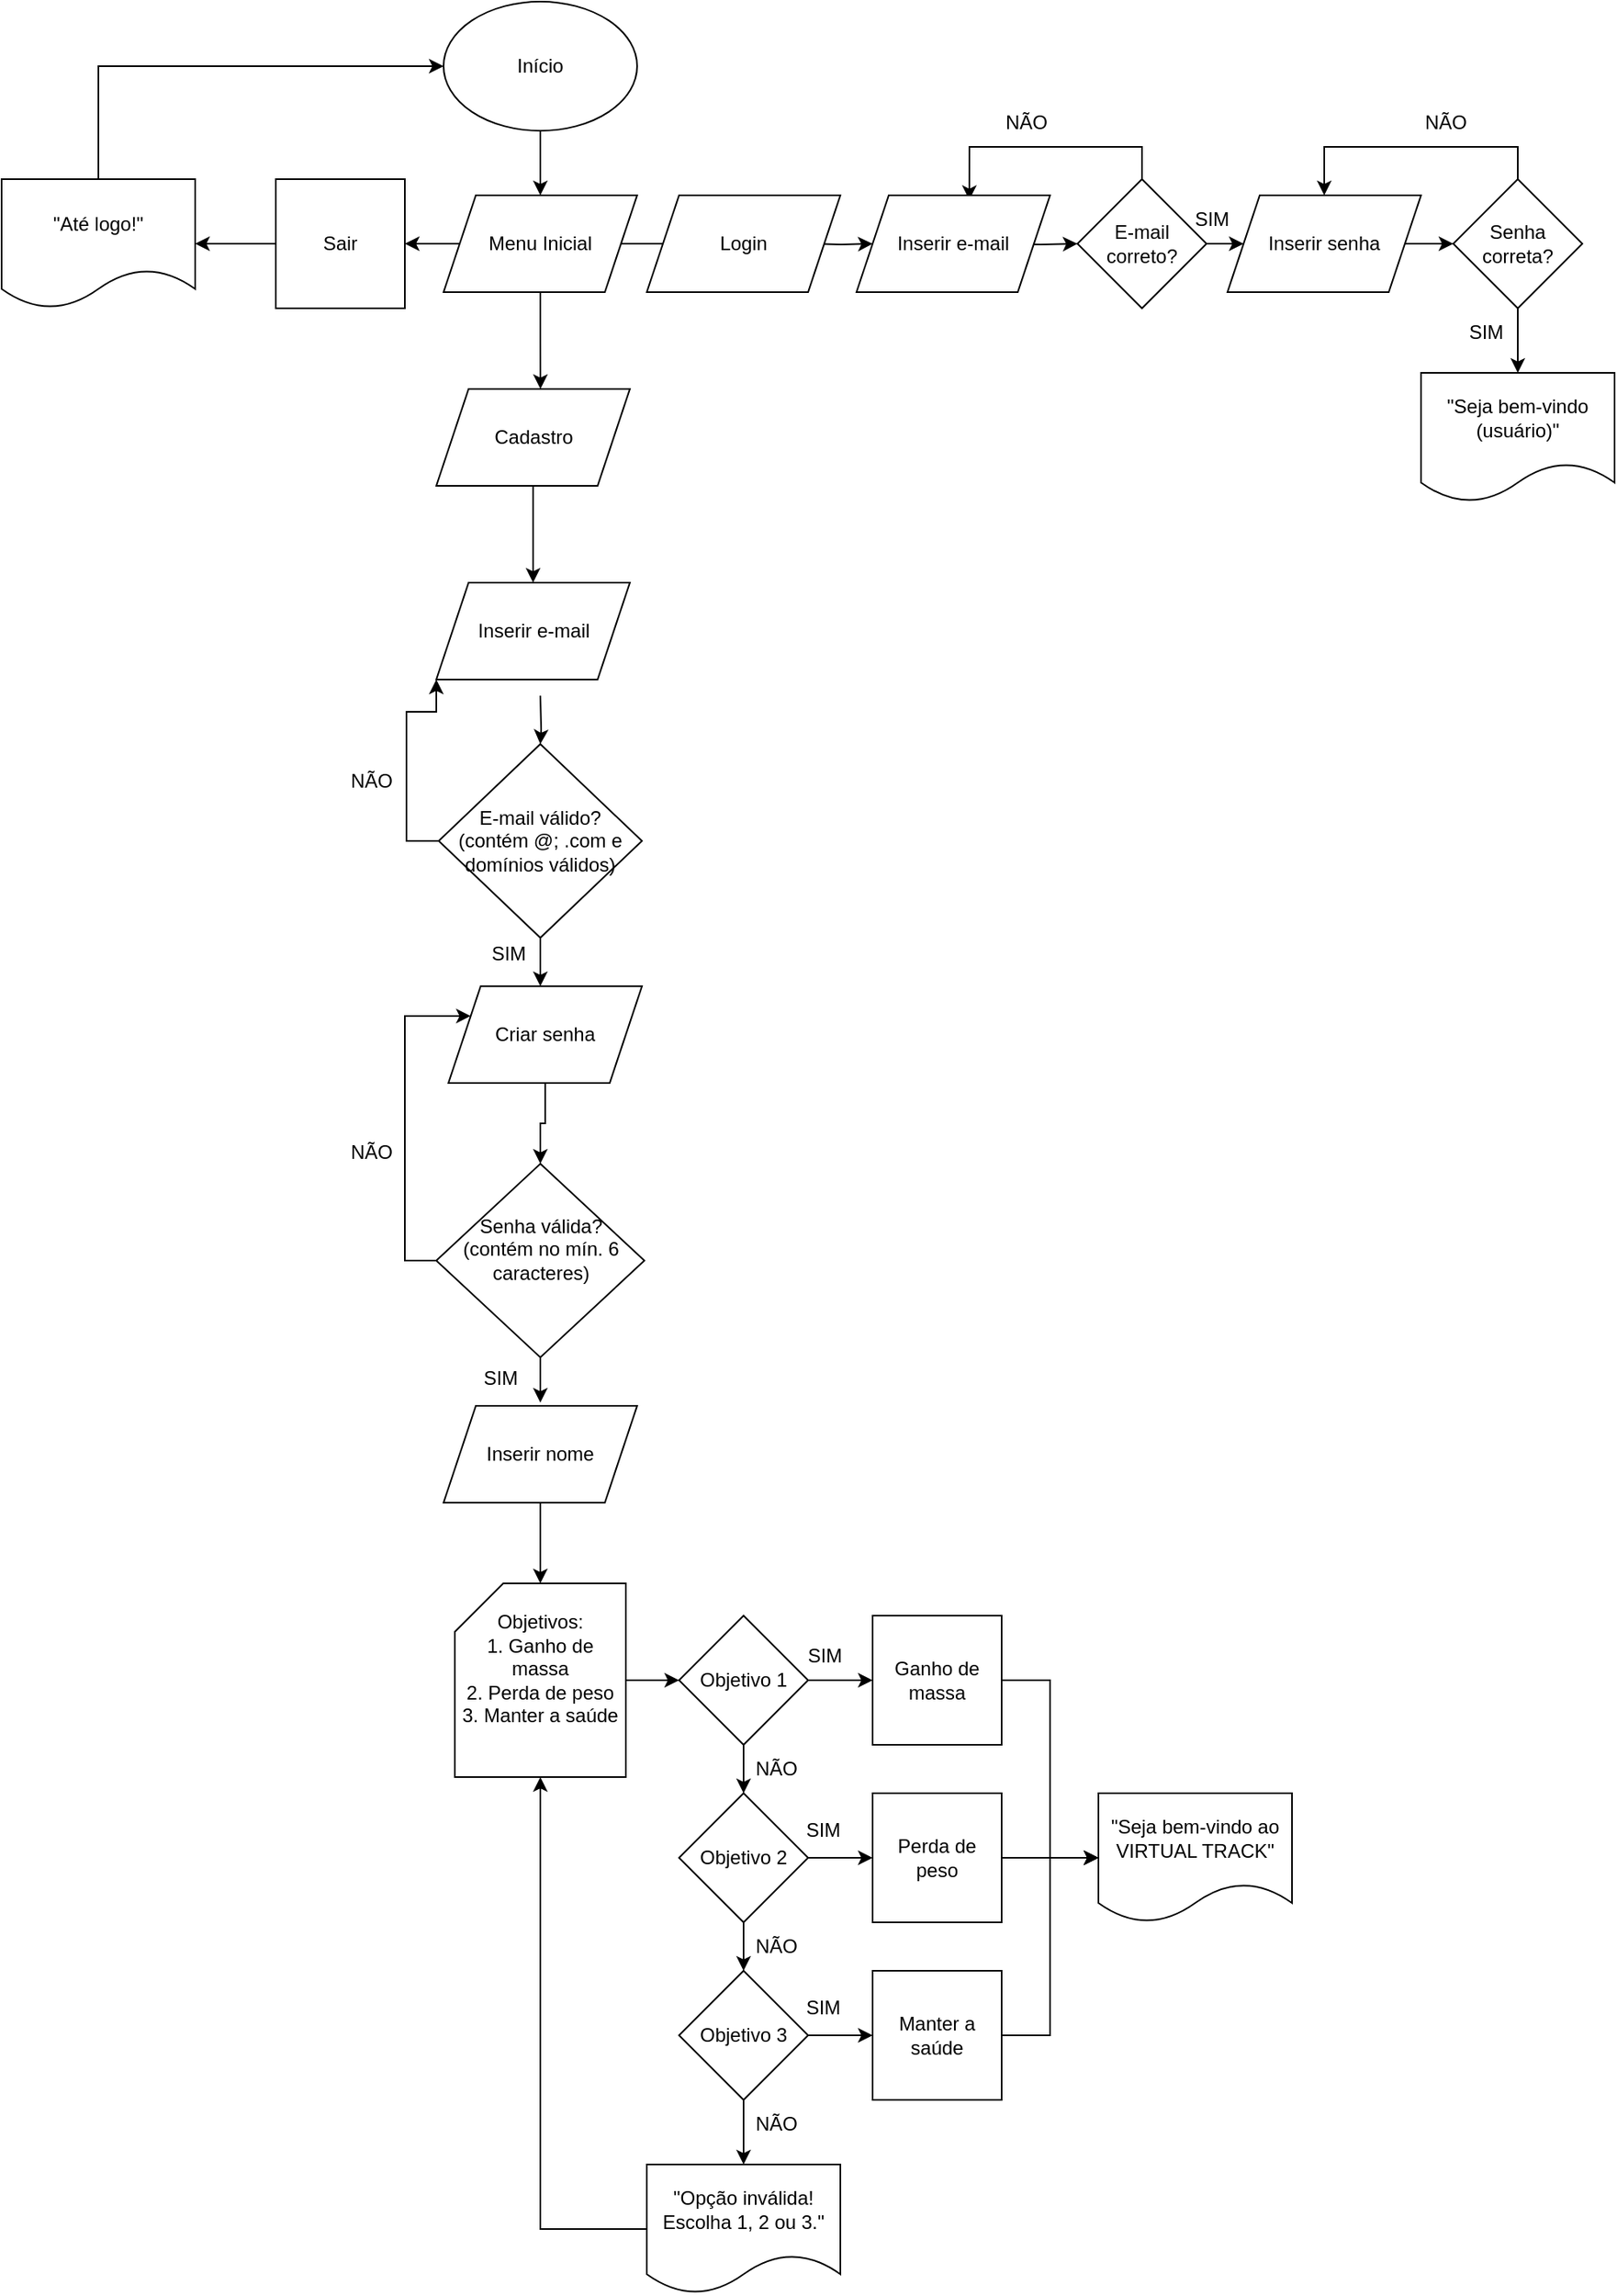 <mxfile version="27.0.9" pages="2">
  <diagram name="Página-1" id="LVhILlnUdbP5k9uxBJHD">
    <mxGraphModel dx="891" dy="481" grid="1" gridSize="10" guides="1" tooltips="1" connect="1" arrows="1" fold="1" page="1" pageScale="1" pageWidth="827" pageHeight="1169" math="0" shadow="0">
      <root>
        <mxCell id="0" />
        <mxCell id="1" parent="0" />
        <mxCell id="JUSt6HRjNY80XSynjB2e-3" style="edgeStyle=orthogonalEdgeStyle;rounded=0;orthogonalLoop=1;jettySize=auto;html=1;exitX=0.5;exitY=1;exitDx=0;exitDy=0;entryX=0.5;entryY=0;entryDx=0;entryDy=0;" edge="1" parent="1" source="JUSt6HRjNY80XSynjB2e-1" target="xmzGWUUlZVUDiBrCxDL5-1">
          <mxGeometry relative="1" as="geometry">
            <mxPoint x="414" y="110" as="targetPoint" />
            <Array as="points" />
          </mxGeometry>
        </mxCell>
        <mxCell id="JUSt6HRjNY80XSynjB2e-1" value="Início" style="ellipse;whiteSpace=wrap;html=1;" vertex="1" parent="1">
          <mxGeometry x="354" y="10" width="120" height="80" as="geometry" />
        </mxCell>
        <mxCell id="JUSt6HRjNY80XSynjB2e-4" style="edgeStyle=orthogonalEdgeStyle;rounded=0;orthogonalLoop=1;jettySize=auto;html=1;exitX=0;exitY=0.5;exitDx=0;exitDy=0;" edge="1" parent="1">
          <mxGeometry relative="1" as="geometry">
            <mxPoint x="330" y="160" as="targetPoint" />
            <mxPoint x="374" y="160" as="sourcePoint" />
          </mxGeometry>
        </mxCell>
        <mxCell id="JUSt6HRjNY80XSynjB2e-10" style="edgeStyle=orthogonalEdgeStyle;rounded=0;orthogonalLoop=1;jettySize=auto;html=1;exitX=0.5;exitY=1;exitDx=0;exitDy=0;entryX=0.538;entryY=0;entryDx=0;entryDy=0;entryPerimeter=0;" edge="1" parent="1" source="xmzGWUUlZVUDiBrCxDL5-1" target="xmzGWUUlZVUDiBrCxDL5-9">
          <mxGeometry relative="1" as="geometry">
            <mxPoint x="414" y="200" as="sourcePoint" />
            <mxPoint x="414" y="240" as="targetPoint" />
            <Array as="points" />
          </mxGeometry>
        </mxCell>
        <mxCell id="JUSt6HRjNY80XSynjB2e-12" style="edgeStyle=orthogonalEdgeStyle;rounded=0;orthogonalLoop=1;jettySize=auto;html=1;exitX=1;exitY=0.5;exitDx=0;exitDy=0;" edge="1" parent="1">
          <mxGeometry relative="1" as="geometry">
            <mxPoint x="500" y="160" as="targetPoint" />
            <mxPoint x="454" y="160" as="sourcePoint" />
          </mxGeometry>
        </mxCell>
        <mxCell id="JUSt6HRjNY80XSynjB2e-7" value="" style="edgeStyle=orthogonalEdgeStyle;rounded=0;orthogonalLoop=1;jettySize=auto;html=1;" edge="1" parent="1" source="JUSt6HRjNY80XSynjB2e-5" target="JUSt6HRjNY80XSynjB2e-6">
          <mxGeometry relative="1" as="geometry" />
        </mxCell>
        <mxCell id="JUSt6HRjNY80XSynjB2e-5" value="Sair" style="whiteSpace=wrap;html=1;aspect=fixed;" vertex="1" parent="1">
          <mxGeometry x="250" y="120" width="80" height="80" as="geometry" />
        </mxCell>
        <mxCell id="JUSt6HRjNY80XSynjB2e-8" style="edgeStyle=orthogonalEdgeStyle;rounded=0;orthogonalLoop=1;jettySize=auto;html=1;exitX=0.5;exitY=0;exitDx=0;exitDy=0;entryX=0;entryY=0.5;entryDx=0;entryDy=0;" edge="1" parent="1" source="JUSt6HRjNY80XSynjB2e-6" target="JUSt6HRjNY80XSynjB2e-1">
          <mxGeometry relative="1" as="geometry" />
        </mxCell>
        <mxCell id="JUSt6HRjNY80XSynjB2e-6" value="&quot;Até logo!&quot;" style="shape=document;whiteSpace=wrap;html=1;boundedLbl=1;" vertex="1" parent="1">
          <mxGeometry x="80" y="120" width="120" height="80" as="geometry" />
        </mxCell>
        <mxCell id="JUSt6HRjNY80XSynjB2e-65" style="edgeStyle=orthogonalEdgeStyle;rounded=0;orthogonalLoop=1;jettySize=auto;html=1;exitX=1;exitY=0.5;exitDx=0;exitDy=0;" edge="1" parent="1">
          <mxGeometry relative="1" as="geometry">
            <mxPoint x="620" y="160" as="targetPoint" />
            <mxPoint x="580" y="160" as="sourcePoint" />
          </mxGeometry>
        </mxCell>
        <mxCell id="JUSt6HRjNY80XSynjB2e-17" value="" style="edgeStyle=orthogonalEdgeStyle;rounded=0;orthogonalLoop=1;jettySize=auto;html=1;" edge="1" parent="1" target="JUSt6HRjNY80XSynjB2e-16">
          <mxGeometry relative="1" as="geometry">
            <mxPoint x="414" y="440" as="sourcePoint" />
          </mxGeometry>
        </mxCell>
        <mxCell id="JUSt6HRjNY80XSynjB2e-22" style="edgeStyle=orthogonalEdgeStyle;rounded=0;orthogonalLoop=1;jettySize=auto;html=1;exitX=0.5;exitY=1;exitDx=0;exitDy=0;entryX=0.5;entryY=0;entryDx=0;entryDy=0;" edge="1" parent="1" source="JUSt6HRjNY80XSynjB2e-16">
          <mxGeometry relative="1" as="geometry">
            <mxPoint x="414" y="620" as="targetPoint" />
          </mxGeometry>
        </mxCell>
        <mxCell id="xmzGWUUlZVUDiBrCxDL5-13" style="edgeStyle=orthogonalEdgeStyle;rounded=0;orthogonalLoop=1;jettySize=auto;html=1;exitX=0;exitY=0.5;exitDx=0;exitDy=0;entryX=0;entryY=1;entryDx=0;entryDy=0;" edge="1" parent="1" source="JUSt6HRjNY80XSynjB2e-16" target="xmzGWUUlZVUDiBrCxDL5-10">
          <mxGeometry relative="1" as="geometry">
            <mxPoint x="320" y="390" as="targetPoint" />
          </mxGeometry>
        </mxCell>
        <mxCell id="JUSt6HRjNY80XSynjB2e-16" value="E-mail válido&lt;span style=&quot;background-color: transparent; color: light-dark(rgb(0, 0, 0), rgb(255, 255, 255));&quot;&gt;?&lt;/span&gt;&lt;div&gt;&lt;span style=&quot;background-color: transparent; color: light-dark(rgb(0, 0, 0), rgb(255, 255, 255));&quot;&gt;(contém @; .com e&lt;/span&gt;&lt;/div&gt;&lt;div&gt;&lt;span style=&quot;background-color: transparent; color: light-dark(rgb(0, 0, 0), rgb(255, 255, 255));&quot;&gt;domínios válidos)&lt;/span&gt;&lt;/div&gt;" style="rhombus;whiteSpace=wrap;html=1;" vertex="1" parent="1">
          <mxGeometry x="351" y="470" width="126" height="120" as="geometry" />
        </mxCell>
        <mxCell id="JUSt6HRjNY80XSynjB2e-25" value="SIM" style="text;html=1;align=center;verticalAlign=middle;resizable=0;points=[];autosize=1;strokeColor=none;fillColor=none;" vertex="1" parent="1">
          <mxGeometry x="374" y="585" width="40" height="30" as="geometry" />
        </mxCell>
        <mxCell id="JUSt6HRjNY80XSynjB2e-27" style="edgeStyle=orthogonalEdgeStyle;rounded=0;orthogonalLoop=1;jettySize=auto;html=1;exitX=0;exitY=0.5;exitDx=0;exitDy=0;entryX=0;entryY=0.25;entryDx=0;entryDy=0;" edge="1" parent="1" source="JUSt6HRjNY80XSynjB2e-26" target="xmzGWUUlZVUDiBrCxDL5-15">
          <mxGeometry relative="1" as="geometry">
            <mxPoint x="370" y="660" as="targetPoint" />
            <Array as="points">
              <mxPoint x="330" y="790" />
              <mxPoint x="330" y="638" />
            </Array>
          </mxGeometry>
        </mxCell>
        <mxCell id="JUSt6HRjNY80XSynjB2e-26" value="Senha válida?&lt;div&gt;(contém no mín. 6 caracteres)&lt;/div&gt;&lt;div&gt;&lt;br&gt;&lt;/div&gt;" style="rhombus;whiteSpace=wrap;html=1;" vertex="1" parent="1">
          <mxGeometry x="349.5" y="730" width="129" height="120" as="geometry" />
        </mxCell>
        <mxCell id="JUSt6HRjNY80XSynjB2e-28" value="NÃO" style="text;html=1;align=center;verticalAlign=middle;resizable=0;points=[];autosize=1;strokeColor=none;fillColor=none;" vertex="1" parent="1">
          <mxGeometry x="284" y="708" width="50" height="30" as="geometry" />
        </mxCell>
        <mxCell id="JUSt6HRjNY80XSynjB2e-30" value="SIM" style="text;html=1;align=center;verticalAlign=middle;resizable=0;points=[];autosize=1;strokeColor=none;fillColor=none;" vertex="1" parent="1">
          <mxGeometry x="369" y="848" width="40" height="30" as="geometry" />
        </mxCell>
        <mxCell id="JUSt6HRjNY80XSynjB2e-32" value="" style="edgeStyle=orthogonalEdgeStyle;rounded=0;orthogonalLoop=1;jettySize=auto;html=1;exitX=0.5;exitY=1;exitDx=0;exitDy=0;" edge="1" parent="1" source="JUSt6HRjNY80XSynjB2e-26">
          <mxGeometry relative="1" as="geometry">
            <mxPoint x="414" y="878" as="targetPoint" />
            <mxPoint x="414" y="850" as="sourcePoint" />
            <Array as="points" />
          </mxGeometry>
        </mxCell>
        <mxCell id="JUSt6HRjNY80XSynjB2e-33" style="edgeStyle=orthogonalEdgeStyle;rounded=0;orthogonalLoop=1;jettySize=auto;html=1;exitX=0.5;exitY=1;exitDx=0;exitDy=0;" edge="1" parent="1" source="xmzGWUUlZVUDiBrCxDL5-17">
          <mxGeometry relative="1" as="geometry">
            <mxPoint x="414" y="990" as="targetPoint" />
            <mxPoint x="414" y="958" as="sourcePoint" />
          </mxGeometry>
        </mxCell>
        <mxCell id="JUSt6HRjNY80XSynjB2e-38" value="" style="edgeStyle=orthogonalEdgeStyle;rounded=0;orthogonalLoop=1;jettySize=auto;html=1;" edge="1" parent="1" source="JUSt6HRjNY80XSynjB2e-34" target="JUSt6HRjNY80XSynjB2e-37">
          <mxGeometry relative="1" as="geometry" />
        </mxCell>
        <mxCell id="JUSt6HRjNY80XSynjB2e-34" value="Objetivos:&lt;div&gt;1. Ganho de massa&lt;/div&gt;&lt;div&gt;2. Perda de peso&lt;/div&gt;&lt;div&gt;3. Manter a saúde&lt;/div&gt;&lt;div&gt;&lt;br&gt;&lt;/div&gt;" style="shape=card;whiteSpace=wrap;html=1;" vertex="1" parent="1">
          <mxGeometry x="361" y="990" width="106" height="120" as="geometry" />
        </mxCell>
        <mxCell id="JUSt6HRjNY80XSynjB2e-42" style="edgeStyle=orthogonalEdgeStyle;rounded=0;orthogonalLoop=1;jettySize=auto;html=1;exitX=0.5;exitY=1;exitDx=0;exitDy=0;" edge="1" parent="1" source="JUSt6HRjNY80XSynjB2e-37">
          <mxGeometry relative="1" as="geometry">
            <mxPoint x="540" y="1120" as="targetPoint" />
          </mxGeometry>
        </mxCell>
        <mxCell id="JUSt6HRjNY80XSynjB2e-44" style="edgeStyle=orthogonalEdgeStyle;rounded=0;orthogonalLoop=1;jettySize=auto;html=1;exitX=1;exitY=0.5;exitDx=0;exitDy=0;" edge="1" parent="1" source="JUSt6HRjNY80XSynjB2e-37">
          <mxGeometry relative="1" as="geometry">
            <mxPoint x="620" y="1050" as="targetPoint" />
          </mxGeometry>
        </mxCell>
        <mxCell id="JUSt6HRjNY80XSynjB2e-37" value="Objetivo 1" style="rhombus;whiteSpace=wrap;html=1;" vertex="1" parent="1">
          <mxGeometry x="500" y="1010" width="80" height="80" as="geometry" />
        </mxCell>
        <mxCell id="JUSt6HRjNY80XSynjB2e-43" value="NÃO" style="text;html=1;align=center;verticalAlign=middle;resizable=0;points=[];autosize=1;strokeColor=none;fillColor=none;" vertex="1" parent="1">
          <mxGeometry x="535" y="1090" width="50" height="30" as="geometry" />
        </mxCell>
        <mxCell id="JUSt6HRjNY80XSynjB2e-45" value="SIM" style="text;html=1;align=center;verticalAlign=middle;resizable=0;points=[];autosize=1;strokeColor=none;fillColor=none;" vertex="1" parent="1">
          <mxGeometry x="570" y="1020" width="40" height="30" as="geometry" />
        </mxCell>
        <mxCell id="JUSt6HRjNY80XSynjB2e-92" style="edgeStyle=orthogonalEdgeStyle;rounded=0;orthogonalLoop=1;jettySize=auto;html=1;exitX=1;exitY=0.5;exitDx=0;exitDy=0;entryX=0;entryY=0.5;entryDx=0;entryDy=0;" edge="1" parent="1" source="JUSt6HRjNY80XSynjB2e-46" target="JUSt6HRjNY80XSynjB2e-81">
          <mxGeometry relative="1" as="geometry" />
        </mxCell>
        <mxCell id="JUSt6HRjNY80XSynjB2e-46" value="Ganho de massa" style="whiteSpace=wrap;html=1;aspect=fixed;" vertex="1" parent="1">
          <mxGeometry x="620" y="1010" width="80" height="80" as="geometry" />
        </mxCell>
        <mxCell id="JUSt6HRjNY80XSynjB2e-48" style="edgeStyle=orthogonalEdgeStyle;rounded=0;orthogonalLoop=1;jettySize=auto;html=1;exitX=1;exitY=0.5;exitDx=0;exitDy=0;" edge="1" parent="1" source="JUSt6HRjNY80XSynjB2e-47">
          <mxGeometry relative="1" as="geometry">
            <mxPoint x="620" y="1160" as="targetPoint" />
          </mxGeometry>
        </mxCell>
        <mxCell id="JUSt6HRjNY80XSynjB2e-51" value="" style="edgeStyle=orthogonalEdgeStyle;rounded=0;orthogonalLoop=1;jettySize=auto;html=1;" edge="1" parent="1" source="JUSt6HRjNY80XSynjB2e-47" target="JUSt6HRjNY80XSynjB2e-50">
          <mxGeometry relative="1" as="geometry" />
        </mxCell>
        <mxCell id="JUSt6HRjNY80XSynjB2e-47" value="Objetivo 2" style="rhombus;whiteSpace=wrap;html=1;" vertex="1" parent="1">
          <mxGeometry x="500" y="1120" width="80" height="80" as="geometry" />
        </mxCell>
        <mxCell id="JUSt6HRjNY80XSynjB2e-90" style="edgeStyle=orthogonalEdgeStyle;rounded=0;orthogonalLoop=1;jettySize=auto;html=1;exitX=1;exitY=0.5;exitDx=0;exitDy=0;entryX=0;entryY=0.5;entryDx=0;entryDy=0;" edge="1" parent="1" source="JUSt6HRjNY80XSynjB2e-49" target="JUSt6HRjNY80XSynjB2e-81">
          <mxGeometry relative="1" as="geometry" />
        </mxCell>
        <mxCell id="JUSt6HRjNY80XSynjB2e-49" value="Perda de peso" style="whiteSpace=wrap;html=1;aspect=fixed;" vertex="1" parent="1">
          <mxGeometry x="620" y="1120" width="80" height="80" as="geometry" />
        </mxCell>
        <mxCell id="JUSt6HRjNY80XSynjB2e-54" style="edgeStyle=orthogonalEdgeStyle;rounded=0;orthogonalLoop=1;jettySize=auto;html=1;exitX=1;exitY=0.5;exitDx=0;exitDy=0;" edge="1" parent="1" source="JUSt6HRjNY80XSynjB2e-50">
          <mxGeometry relative="1" as="geometry">
            <mxPoint x="620" y="1270" as="targetPoint" />
          </mxGeometry>
        </mxCell>
        <mxCell id="JUSt6HRjNY80XSynjB2e-63" style="edgeStyle=orthogonalEdgeStyle;rounded=0;orthogonalLoop=1;jettySize=auto;html=1;exitX=0.5;exitY=1;exitDx=0;exitDy=0;entryX=0.5;entryY=0;entryDx=0;entryDy=0;" edge="1" parent="1" source="JUSt6HRjNY80XSynjB2e-50" target="JUSt6HRjNY80XSynjB2e-61">
          <mxGeometry relative="1" as="geometry" />
        </mxCell>
        <mxCell id="JUSt6HRjNY80XSynjB2e-50" value="Objetivo 3" style="rhombus;whiteSpace=wrap;html=1;" vertex="1" parent="1">
          <mxGeometry x="500" y="1230" width="80" height="80" as="geometry" />
        </mxCell>
        <mxCell id="JUSt6HRjNY80XSynjB2e-52" value="SIM" style="text;html=1;align=center;verticalAlign=middle;resizable=0;points=[];autosize=1;strokeColor=none;fillColor=none;" vertex="1" parent="1">
          <mxGeometry x="569" y="1128" width="40" height="30" as="geometry" />
        </mxCell>
        <mxCell id="JUSt6HRjNY80XSynjB2e-53" value="NÃO" style="text;html=1;align=center;verticalAlign=middle;resizable=0;points=[];autosize=1;strokeColor=none;fillColor=none;" vertex="1" parent="1">
          <mxGeometry x="535" y="1200" width="50" height="30" as="geometry" />
        </mxCell>
        <mxCell id="JUSt6HRjNY80XSynjB2e-93" style="edgeStyle=orthogonalEdgeStyle;rounded=0;orthogonalLoop=1;jettySize=auto;html=1;exitX=1;exitY=0.5;exitDx=0;exitDy=0;entryX=0;entryY=0.5;entryDx=0;entryDy=0;" edge="1" parent="1" source="JUSt6HRjNY80XSynjB2e-55" target="JUSt6HRjNY80XSynjB2e-81">
          <mxGeometry relative="1" as="geometry" />
        </mxCell>
        <mxCell id="JUSt6HRjNY80XSynjB2e-55" value="Manter a saúde" style="whiteSpace=wrap;html=1;aspect=fixed;" vertex="1" parent="1">
          <mxGeometry x="620" y="1230" width="80" height="80" as="geometry" />
        </mxCell>
        <mxCell id="JUSt6HRjNY80XSynjB2e-56" value="SIM" style="text;html=1;align=center;verticalAlign=middle;resizable=0;points=[];autosize=1;strokeColor=none;fillColor=none;" vertex="1" parent="1">
          <mxGeometry x="569" y="1238" width="40" height="30" as="geometry" />
        </mxCell>
        <mxCell id="JUSt6HRjNY80XSynjB2e-58" value="NÃO" style="text;html=1;align=center;verticalAlign=middle;resizable=0;points=[];autosize=1;strokeColor=none;fillColor=none;" vertex="1" parent="1">
          <mxGeometry x="535" y="1310" width="50" height="30" as="geometry" />
        </mxCell>
        <mxCell id="JUSt6HRjNY80XSynjB2e-61" value="&lt;span style=&quot;font-size: 12px;&quot;&gt;&quot;Opção inválida! Escolha 1, 2 ou 3.&quot;&lt;/span&gt;" style="shape=document;whiteSpace=wrap;html=1;boundedLbl=1;" vertex="1" parent="1">
          <mxGeometry x="480" y="1350" width="120" height="80" as="geometry" />
        </mxCell>
        <mxCell id="JUSt6HRjNY80XSynjB2e-64" style="edgeStyle=orthogonalEdgeStyle;rounded=0;orthogonalLoop=1;jettySize=auto;html=1;exitX=0;exitY=0.5;exitDx=0;exitDy=0;entryX=0.5;entryY=1;entryDx=0;entryDy=0;entryPerimeter=0;" edge="1" parent="1" source="JUSt6HRjNY80XSynjB2e-61" target="JUSt6HRjNY80XSynjB2e-34">
          <mxGeometry relative="1" as="geometry" />
        </mxCell>
        <mxCell id="JUSt6HRjNY80XSynjB2e-68" style="edgeStyle=orthogonalEdgeStyle;rounded=0;orthogonalLoop=1;jettySize=auto;html=1;exitX=1;exitY=0.5;exitDx=0;exitDy=0;entryX=0;entryY=0.5;entryDx=0;entryDy=0;" edge="1" parent="1" target="JUSt6HRjNY80XSynjB2e-67">
          <mxGeometry relative="1" as="geometry">
            <mxPoint x="700" y="160" as="sourcePoint" />
          </mxGeometry>
        </mxCell>
        <mxCell id="JUSt6HRjNY80XSynjB2e-69" style="edgeStyle=orthogonalEdgeStyle;rounded=0;orthogonalLoop=1;jettySize=auto;html=1;exitX=0.5;exitY=0;exitDx=0;exitDy=0;entryX=0.583;entryY=0.048;entryDx=0;entryDy=0;entryPerimeter=0;" edge="1" parent="1" source="JUSt6HRjNY80XSynjB2e-67" target="xmzGWUUlZVUDiBrCxDL5-3">
          <mxGeometry relative="1" as="geometry">
            <mxPoint x="660" y="120" as="targetPoint" />
            <Array as="points">
              <mxPoint x="787" y="100" />
              <mxPoint x="680" y="100" />
            </Array>
          </mxGeometry>
        </mxCell>
        <mxCell id="xmzGWUUlZVUDiBrCxDL5-7" style="edgeStyle=orthogonalEdgeStyle;rounded=0;orthogonalLoop=1;jettySize=auto;html=1;exitX=1;exitY=0.5;exitDx=0;exitDy=0;entryX=0;entryY=0.5;entryDx=0;entryDy=0;" edge="1" parent="1" source="JUSt6HRjNY80XSynjB2e-67" target="xmzGWUUlZVUDiBrCxDL5-6">
          <mxGeometry relative="1" as="geometry" />
        </mxCell>
        <mxCell id="JUSt6HRjNY80XSynjB2e-67" value="E-mail correto?" style="rhombus;whiteSpace=wrap;html=1;" vertex="1" parent="1">
          <mxGeometry x="747" y="120" width="80" height="80" as="geometry" />
        </mxCell>
        <mxCell id="JUSt6HRjNY80XSynjB2e-70" value="NÃO" style="text;html=1;align=center;verticalAlign=middle;resizable=0;points=[];autosize=1;strokeColor=none;fillColor=none;" vertex="1" parent="1">
          <mxGeometry x="690" y="70" width="50" height="30" as="geometry" />
        </mxCell>
        <mxCell id="JUSt6HRjNY80XSynjB2e-76" style="edgeStyle=orthogonalEdgeStyle;rounded=0;orthogonalLoop=1;jettySize=auto;html=1;exitX=0.5;exitY=0;exitDx=0;exitDy=0;entryX=0.5;entryY=0;entryDx=0;entryDy=0;" edge="1" parent="1" source="JUSt6HRjNY80XSynjB2e-75" target="xmzGWUUlZVUDiBrCxDL5-6">
          <mxGeometry relative="1" as="geometry">
            <mxPoint x="890" y="120" as="targetPoint" />
            <Array as="points">
              <mxPoint x="1020" y="100" />
              <mxPoint x="900" y="100" />
            </Array>
          </mxGeometry>
        </mxCell>
        <mxCell id="JUSt6HRjNY80XSynjB2e-82" style="edgeStyle=orthogonalEdgeStyle;rounded=0;orthogonalLoop=1;jettySize=auto;html=1;exitX=0.5;exitY=1;exitDx=0;exitDy=0;entryX=0.5;entryY=0;entryDx=0;entryDy=0;" edge="1" parent="1" source="JUSt6HRjNY80XSynjB2e-75" target="JUSt6HRjNY80XSynjB2e-79">
          <mxGeometry relative="1" as="geometry" />
        </mxCell>
        <mxCell id="JUSt6HRjNY80XSynjB2e-75" value="Senha correta?" style="rhombus;whiteSpace=wrap;html=1;" vertex="1" parent="1">
          <mxGeometry x="980" y="120" width="80" height="80" as="geometry" />
        </mxCell>
        <mxCell id="JUSt6HRjNY80XSynjB2e-77" value="NÃO" style="text;html=1;align=center;verticalAlign=middle;resizable=0;points=[];autosize=1;strokeColor=none;fillColor=none;" vertex="1" parent="1">
          <mxGeometry x="950" y="70" width="50" height="30" as="geometry" />
        </mxCell>
        <mxCell id="JUSt6HRjNY80XSynjB2e-79" value="&quot;Seja bem-vindo&lt;div&gt;(usuário)&quot;&lt;/div&gt;" style="shape=document;whiteSpace=wrap;html=1;boundedLbl=1;" vertex="1" parent="1">
          <mxGeometry x="960" y="240" width="120" height="80" as="geometry" />
        </mxCell>
        <mxCell id="JUSt6HRjNY80XSynjB2e-81" value="&quot;Seja bem-vindo ao&lt;div&gt;VIRTUAL TRACK&quot;&lt;/div&gt;" style="shape=document;whiteSpace=wrap;html=1;boundedLbl=1;" vertex="1" parent="1">
          <mxGeometry x="760" y="1120" width="120" height="80" as="geometry" />
        </mxCell>
        <mxCell id="JUSt6HRjNY80XSynjB2e-83" value="SIM" style="text;html=1;align=center;verticalAlign=middle;resizable=0;points=[];autosize=1;strokeColor=none;fillColor=none;" vertex="1" parent="1">
          <mxGeometry x="980" y="200" width="40" height="30" as="geometry" />
        </mxCell>
        <mxCell id="xmzGWUUlZVUDiBrCxDL5-1" value="Menu Inicial" style="shape=parallelogram;perimeter=parallelogramPerimeter;whiteSpace=wrap;html=1;fixedSize=1;" vertex="1" parent="1">
          <mxGeometry x="354" y="130" width="120" height="60" as="geometry" />
        </mxCell>
        <mxCell id="xmzGWUUlZVUDiBrCxDL5-2" value="Login" style="shape=parallelogram;perimeter=parallelogramPerimeter;whiteSpace=wrap;html=1;fixedSize=1;" vertex="1" parent="1">
          <mxGeometry x="480" y="130" width="120" height="60" as="geometry" />
        </mxCell>
        <mxCell id="xmzGWUUlZVUDiBrCxDL5-3" value="Inserir e-mail" style="shape=parallelogram;perimeter=parallelogramPerimeter;whiteSpace=wrap;html=1;fixedSize=1;" vertex="1" parent="1">
          <mxGeometry x="610" y="130" width="120" height="60" as="geometry" />
        </mxCell>
        <mxCell id="JUSt6HRjNY80XSynjB2e-73" value="SIM" style="text;html=1;align=center;verticalAlign=middle;resizable=0;points=[];autosize=1;strokeColor=none;fillColor=none;" vertex="1" parent="1">
          <mxGeometry x="810" y="130" width="40" height="30" as="geometry" />
        </mxCell>
        <mxCell id="xmzGWUUlZVUDiBrCxDL5-8" style="edgeStyle=orthogonalEdgeStyle;rounded=0;orthogonalLoop=1;jettySize=auto;html=1;exitX=1;exitY=0.5;exitDx=0;exitDy=0;entryX=0;entryY=0.5;entryDx=0;entryDy=0;" edge="1" parent="1" source="xmzGWUUlZVUDiBrCxDL5-6" target="JUSt6HRjNY80XSynjB2e-75">
          <mxGeometry relative="1" as="geometry" />
        </mxCell>
        <mxCell id="xmzGWUUlZVUDiBrCxDL5-6" value="Inserir senha" style="shape=parallelogram;perimeter=parallelogramPerimeter;whiteSpace=wrap;html=1;fixedSize=1;" vertex="1" parent="1">
          <mxGeometry x="840" y="130" width="120" height="60" as="geometry" />
        </mxCell>
        <mxCell id="xmzGWUUlZVUDiBrCxDL5-11" style="edgeStyle=orthogonalEdgeStyle;rounded=0;orthogonalLoop=1;jettySize=auto;html=1;exitX=0.5;exitY=1;exitDx=0;exitDy=0;entryX=0.5;entryY=0;entryDx=0;entryDy=0;" edge="1" parent="1" source="xmzGWUUlZVUDiBrCxDL5-9" target="xmzGWUUlZVUDiBrCxDL5-10">
          <mxGeometry relative="1" as="geometry" />
        </mxCell>
        <mxCell id="xmzGWUUlZVUDiBrCxDL5-9" value="Cadastro" style="shape=parallelogram;perimeter=parallelogramPerimeter;whiteSpace=wrap;html=1;fixedSize=1;" vertex="1" parent="1">
          <mxGeometry x="349.5" y="250" width="120" height="60" as="geometry" />
        </mxCell>
        <mxCell id="xmzGWUUlZVUDiBrCxDL5-10" value="Inserir e-mail" style="shape=parallelogram;perimeter=parallelogramPerimeter;whiteSpace=wrap;html=1;fixedSize=1;" vertex="1" parent="1">
          <mxGeometry x="349.5" y="370" width="120" height="60" as="geometry" />
        </mxCell>
        <mxCell id="xmzGWUUlZVUDiBrCxDL5-14" value="NÃO" style="text;html=1;align=center;verticalAlign=middle;resizable=0;points=[];autosize=1;strokeColor=none;fillColor=none;" vertex="1" parent="1">
          <mxGeometry x="284" y="478" width="50" height="30" as="geometry" />
        </mxCell>
        <mxCell id="xmzGWUUlZVUDiBrCxDL5-16" style="edgeStyle=orthogonalEdgeStyle;rounded=0;orthogonalLoop=1;jettySize=auto;html=1;exitX=0.5;exitY=1;exitDx=0;exitDy=0;entryX=0.5;entryY=0;entryDx=0;entryDy=0;" edge="1" parent="1" source="xmzGWUUlZVUDiBrCxDL5-15" target="JUSt6HRjNY80XSynjB2e-26">
          <mxGeometry relative="1" as="geometry" />
        </mxCell>
        <mxCell id="xmzGWUUlZVUDiBrCxDL5-15" value="Criar senha" style="shape=parallelogram;perimeter=parallelogramPerimeter;whiteSpace=wrap;html=1;fixedSize=1;" vertex="1" parent="1">
          <mxGeometry x="357" y="620" width="120" height="60" as="geometry" />
        </mxCell>
        <mxCell id="xmzGWUUlZVUDiBrCxDL5-17" value="Inserir nome" style="shape=parallelogram;perimeter=parallelogramPerimeter;whiteSpace=wrap;html=1;fixedSize=1;" vertex="1" parent="1">
          <mxGeometry x="354" y="880" width="120" height="60" as="geometry" />
        </mxCell>
      </root>
    </mxGraphModel>
  </diagram>
  <diagram id="nVwJ7ecCiGWESRFluoFK" name="Página-2">
    <mxGraphModel dx="891" dy="481" grid="1" gridSize="10" guides="1" tooltips="1" connect="1" arrows="1" fold="1" page="1" pageScale="1" pageWidth="827" pageHeight="1169" math="0" shadow="0">
      <root>
        <mxCell id="0" />
        <mxCell id="1" parent="0" />
      </root>
    </mxGraphModel>
  </diagram>
</mxfile>
